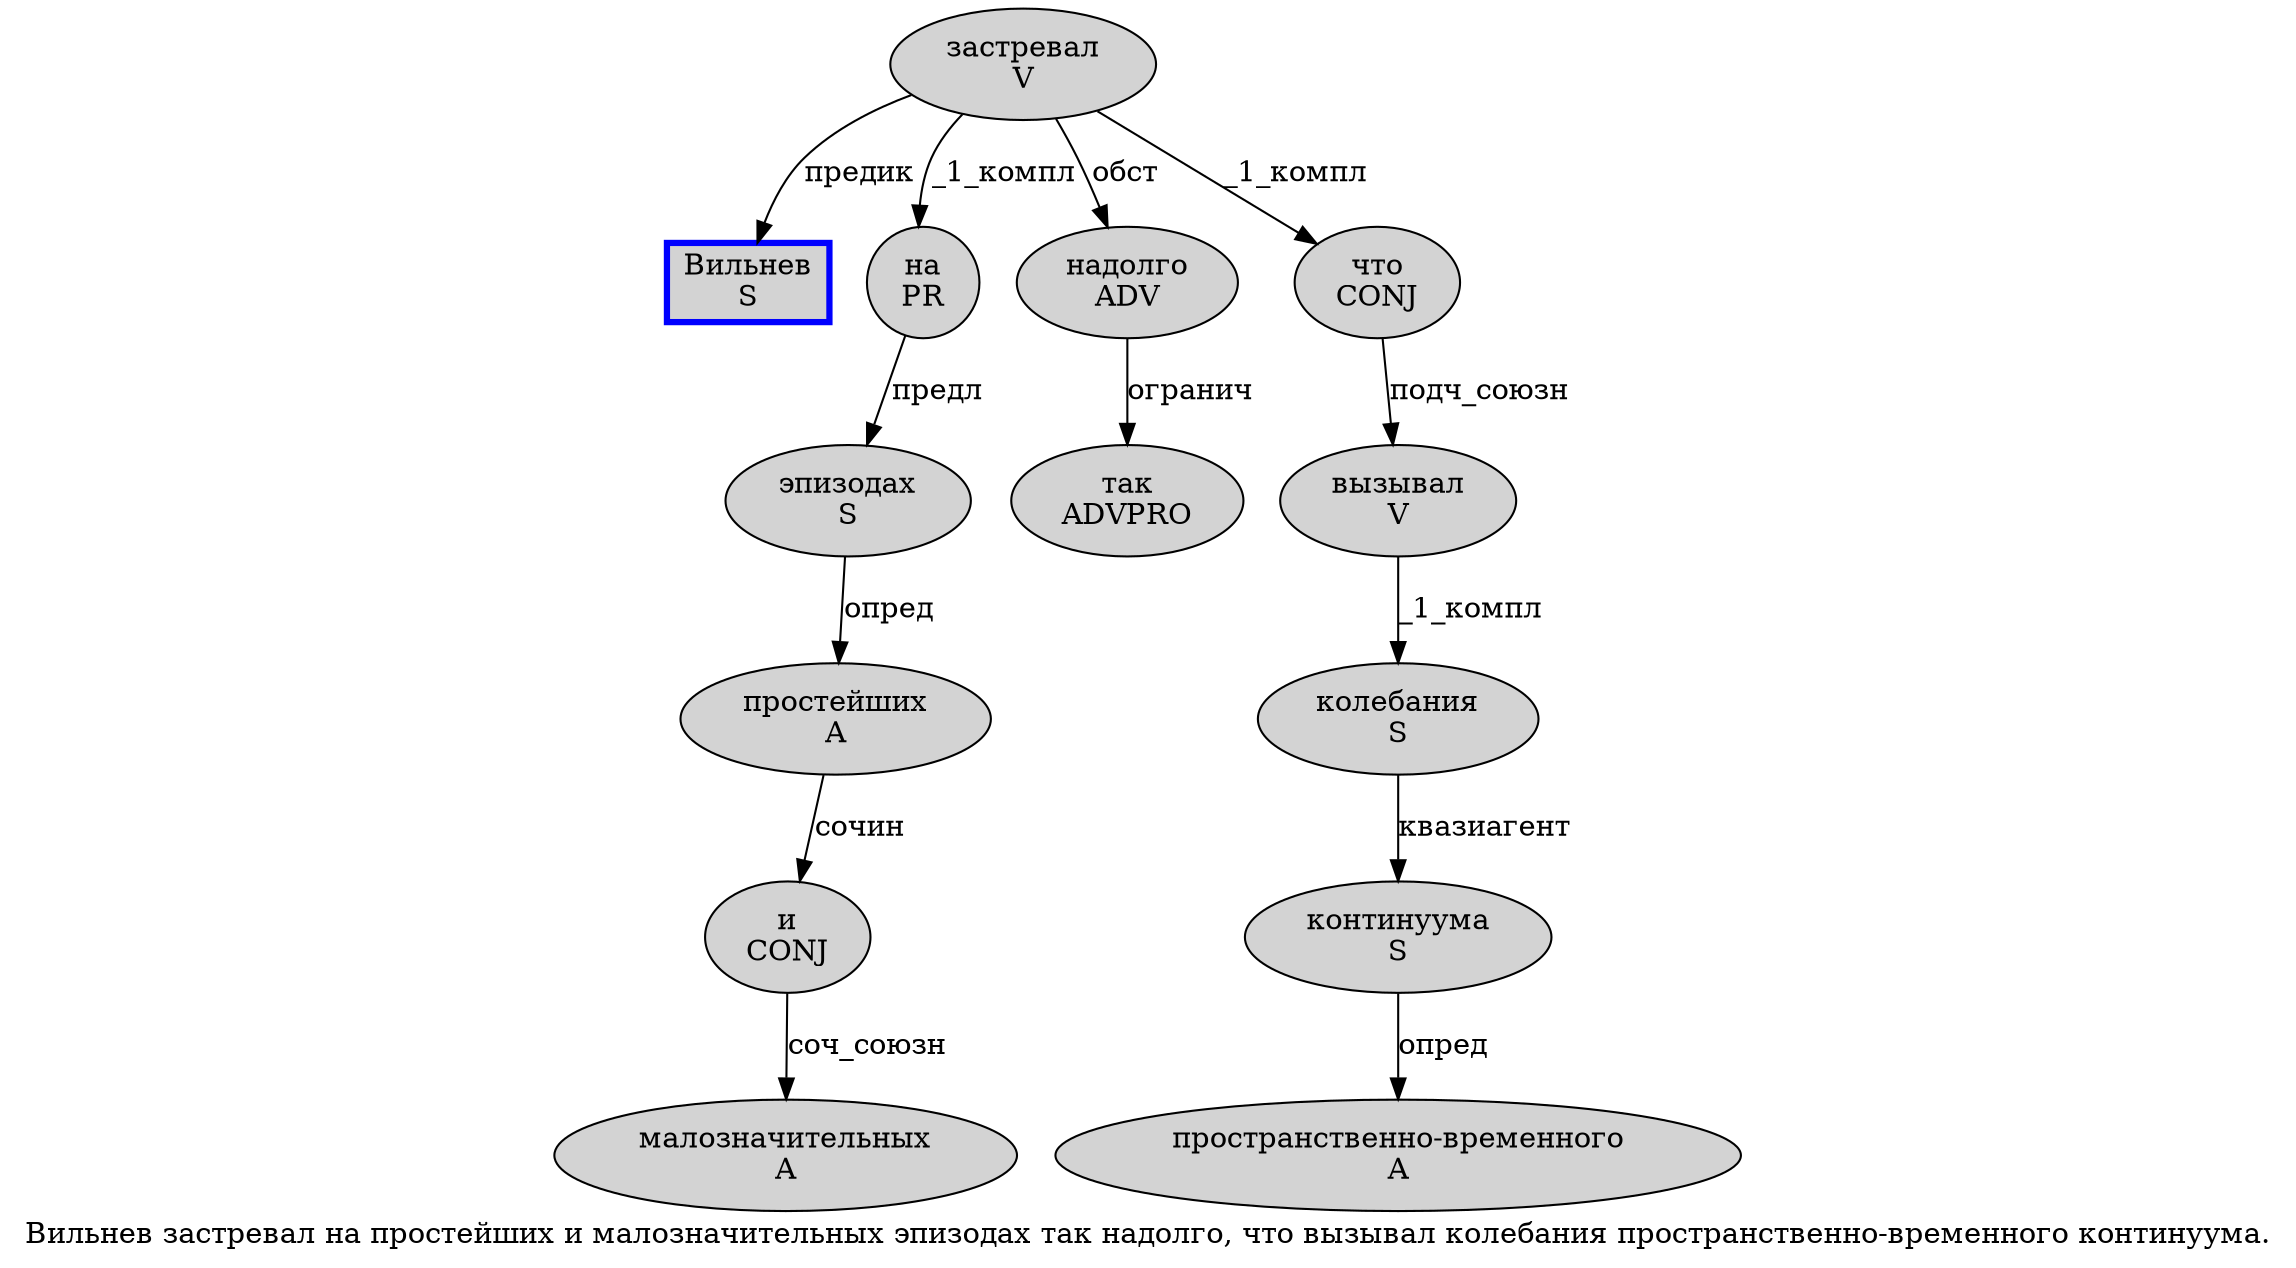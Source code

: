 digraph SENTENCE_2611 {
	graph [label="Вильнев застревал на простейших и малозначительных эпизодах так надолго, что вызывал колебания пространственно-временного континуума."]
	node [style=filled]
		0 [label="Вильнев
S" color=blue fillcolor=lightgray penwidth=3 shape=box]
		1 [label="застревал
V" color="" fillcolor=lightgray penwidth=1 shape=ellipse]
		2 [label="на
PR" color="" fillcolor=lightgray penwidth=1 shape=ellipse]
		3 [label="простейших
A" color="" fillcolor=lightgray penwidth=1 shape=ellipse]
		4 [label="и
CONJ" color="" fillcolor=lightgray penwidth=1 shape=ellipse]
		5 [label="малозначительных
A" color="" fillcolor=lightgray penwidth=1 shape=ellipse]
		6 [label="эпизодах
S" color="" fillcolor=lightgray penwidth=1 shape=ellipse]
		7 [label="так
ADVPRO" color="" fillcolor=lightgray penwidth=1 shape=ellipse]
		8 [label="надолго
ADV" color="" fillcolor=lightgray penwidth=1 shape=ellipse]
		10 [label="что
CONJ" color="" fillcolor=lightgray penwidth=1 shape=ellipse]
		11 [label="вызывал
V" color="" fillcolor=lightgray penwidth=1 shape=ellipse]
		12 [label="колебания
S" color="" fillcolor=lightgray penwidth=1 shape=ellipse]
		13 [label="пространственно-временного
A" color="" fillcolor=lightgray penwidth=1 shape=ellipse]
		14 [label="континуума
S" color="" fillcolor=lightgray penwidth=1 shape=ellipse]
			4 -> 5 [label="соч_союзн"]
			3 -> 4 [label="сочин"]
			8 -> 7 [label="огранич"]
			10 -> 11 [label="подч_союзн"]
			2 -> 6 [label="предл"]
			14 -> 13 [label="опред"]
			12 -> 14 [label="квазиагент"]
			6 -> 3 [label="опред"]
			1 -> 0 [label="предик"]
			1 -> 2 [label="_1_компл"]
			1 -> 8 [label="обст"]
			1 -> 10 [label="_1_компл"]
			11 -> 12 [label="_1_компл"]
}